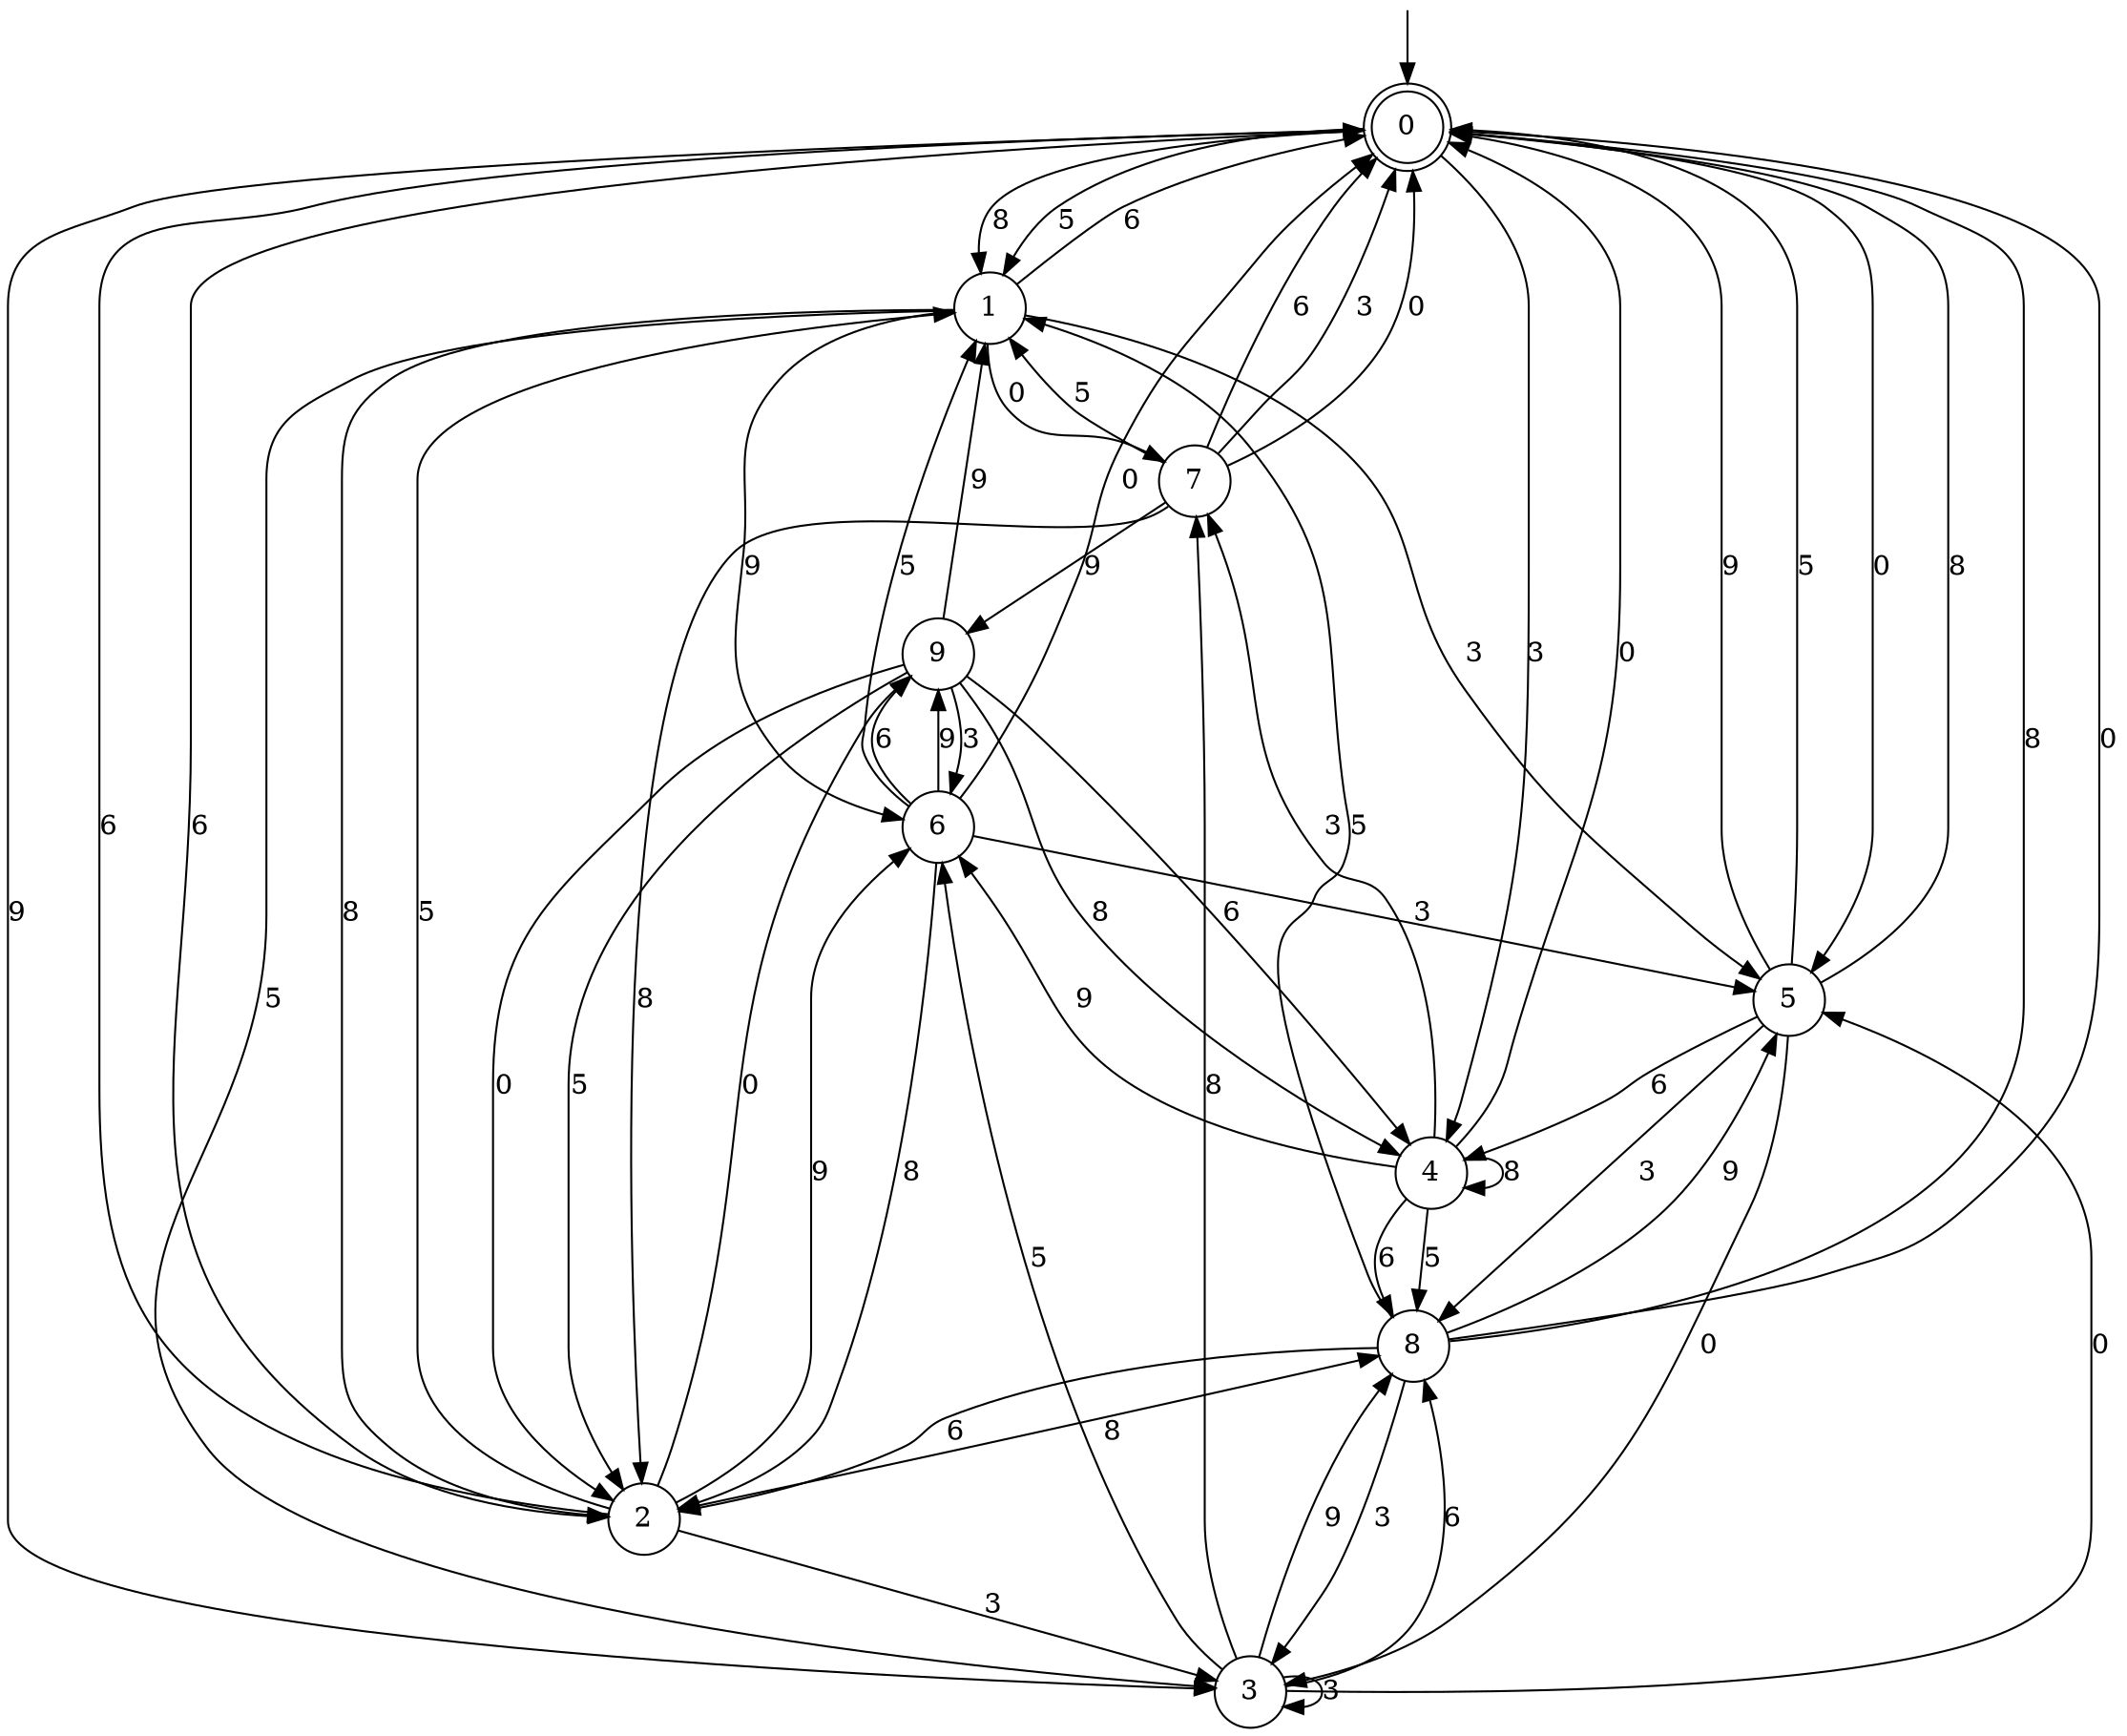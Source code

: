 digraph g {

	s0 [shape="doublecircle" label="0"];
	s1 [shape="circle" label="1"];
	s2 [shape="circle" label="2"];
	s3 [shape="circle" label="3"];
	s4 [shape="circle" label="4"];
	s5 [shape="circle" label="5"];
	s6 [shape="circle" label="6"];
	s7 [shape="circle" label="7"];
	s8 [shape="circle" label="8"];
	s9 [shape="circle" label="9"];
	s0 -> s1 [label="8"];
	s0 -> s2 [label="6"];
	s0 -> s3 [label="9"];
	s0 -> s1 [label="5"];
	s0 -> s4 [label="3"];
	s0 -> s5 [label="0"];
	s1 -> s2 [label="8"];
	s1 -> s0 [label="6"];
	s1 -> s6 [label="9"];
	s1 -> s3 [label="5"];
	s1 -> s5 [label="3"];
	s1 -> s7 [label="0"];
	s2 -> s8 [label="8"];
	s2 -> s0 [label="6"];
	s2 -> s6 [label="9"];
	s2 -> s1 [label="5"];
	s2 -> s3 [label="3"];
	s2 -> s9 [label="0"];
	s3 -> s7 [label="8"];
	s3 -> s8 [label="6"];
	s3 -> s8 [label="9"];
	s3 -> s6 [label="5"];
	s3 -> s3 [label="3"];
	s3 -> s5 [label="0"];
	s4 -> s4 [label="8"];
	s4 -> s8 [label="6"];
	s4 -> s6 [label="9"];
	s4 -> s8 [label="5"];
	s4 -> s7 [label="3"];
	s4 -> s0 [label="0"];
	s5 -> s0 [label="8"];
	s5 -> s4 [label="6"];
	s5 -> s0 [label="9"];
	s5 -> s0 [label="5"];
	s5 -> s8 [label="3"];
	s5 -> s3 [label="0"];
	s6 -> s2 [label="8"];
	s6 -> s9 [label="6"];
	s6 -> s9 [label="9"];
	s6 -> s1 [label="5"];
	s6 -> s5 [label="3"];
	s6 -> s0 [label="0"];
	s7 -> s2 [label="8"];
	s7 -> s0 [label="6"];
	s7 -> s9 [label="9"];
	s7 -> s1 [label="5"];
	s7 -> s0 [label="3"];
	s7 -> s0 [label="0"];
	s8 -> s0 [label="8"];
	s8 -> s2 [label="6"];
	s8 -> s5 [label="9"];
	s8 -> s1 [label="5"];
	s8 -> s3 [label="3"];
	s8 -> s0 [label="0"];
	s9 -> s4 [label="8"];
	s9 -> s4 [label="6"];
	s9 -> s1 [label="9"];
	s9 -> s2 [label="5"];
	s9 -> s6 [label="3"];
	s9 -> s2 [label="0"];

__start0 [label="" shape="none" width="0" height="0"];
__start0 -> s0;

}
